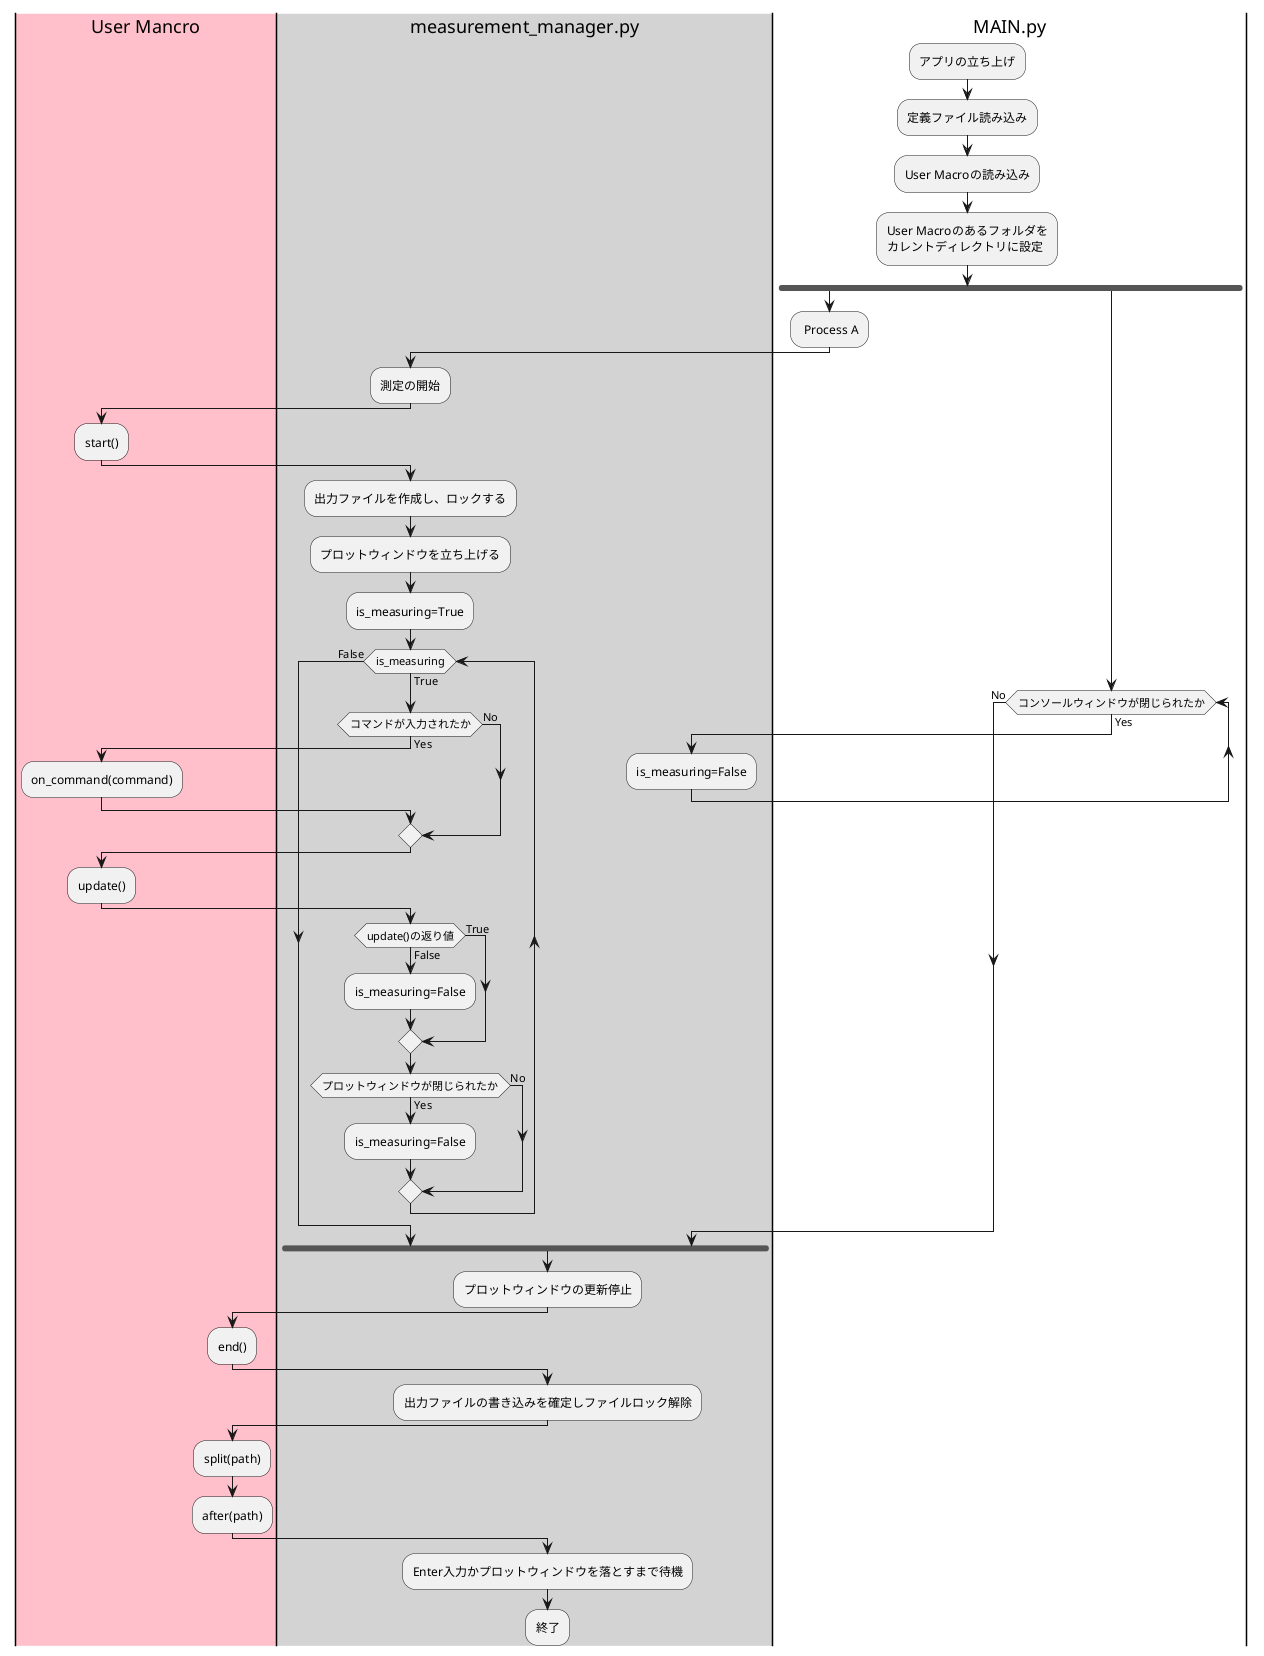 @startuml



|#pink|User Mancro|
|#lightgray|measurement_manager.py|
|MAIN.py|


:アプリの立ち上げ;

:定義ファイル読み込み;
:User Macroの読み込み;
:User Macroのあるフォルダを
カレントディレクトリに設定;

fork
    : Process A;


|measurement_manager.py|
:測定の開始;

|User Mancro|
:start();

|measurement_manager.py|
:出力ファイルを作成し、ロックする;
:プロットウィンドウを立ち上げる;


:is_measuring=True;

while (is_measuring) is (True)


if (コマンドが入力されたか) is (Yes) then
    |User Mancro|
    :on_command(command);
else (No)

endif

|User Mancro|
:update();
|measurement_manager.py|

if (update()の返り値) is (True) then

else (False)
:is_measuring=False;
endif

if (プロットウィンドウが閉じられたか) is (Yes) then
:is_measuring=False;
else (No)
endif


endwhile (False)


fork again

    |MAIN.py|
    while (コンソールウィンドウが閉じられたか) is (Yes) 
    |measurement_manager.py|
    :is_measuring=False;
    endwhile (No)
     
endfork

:プロットウィンドウの更新停止;

|User Mancro|
:end();
|measurement_manager.py|

:出力ファイルの書き込みを確定しファイルロック解除;

|User Mancro|
:split(path);
|measurement_manager.py|

|User Mancro|
:after(path);
|measurement_manager.py|


:Enter入力かプロットウィンドウを落とすまで待機;
:終了;

@enduml